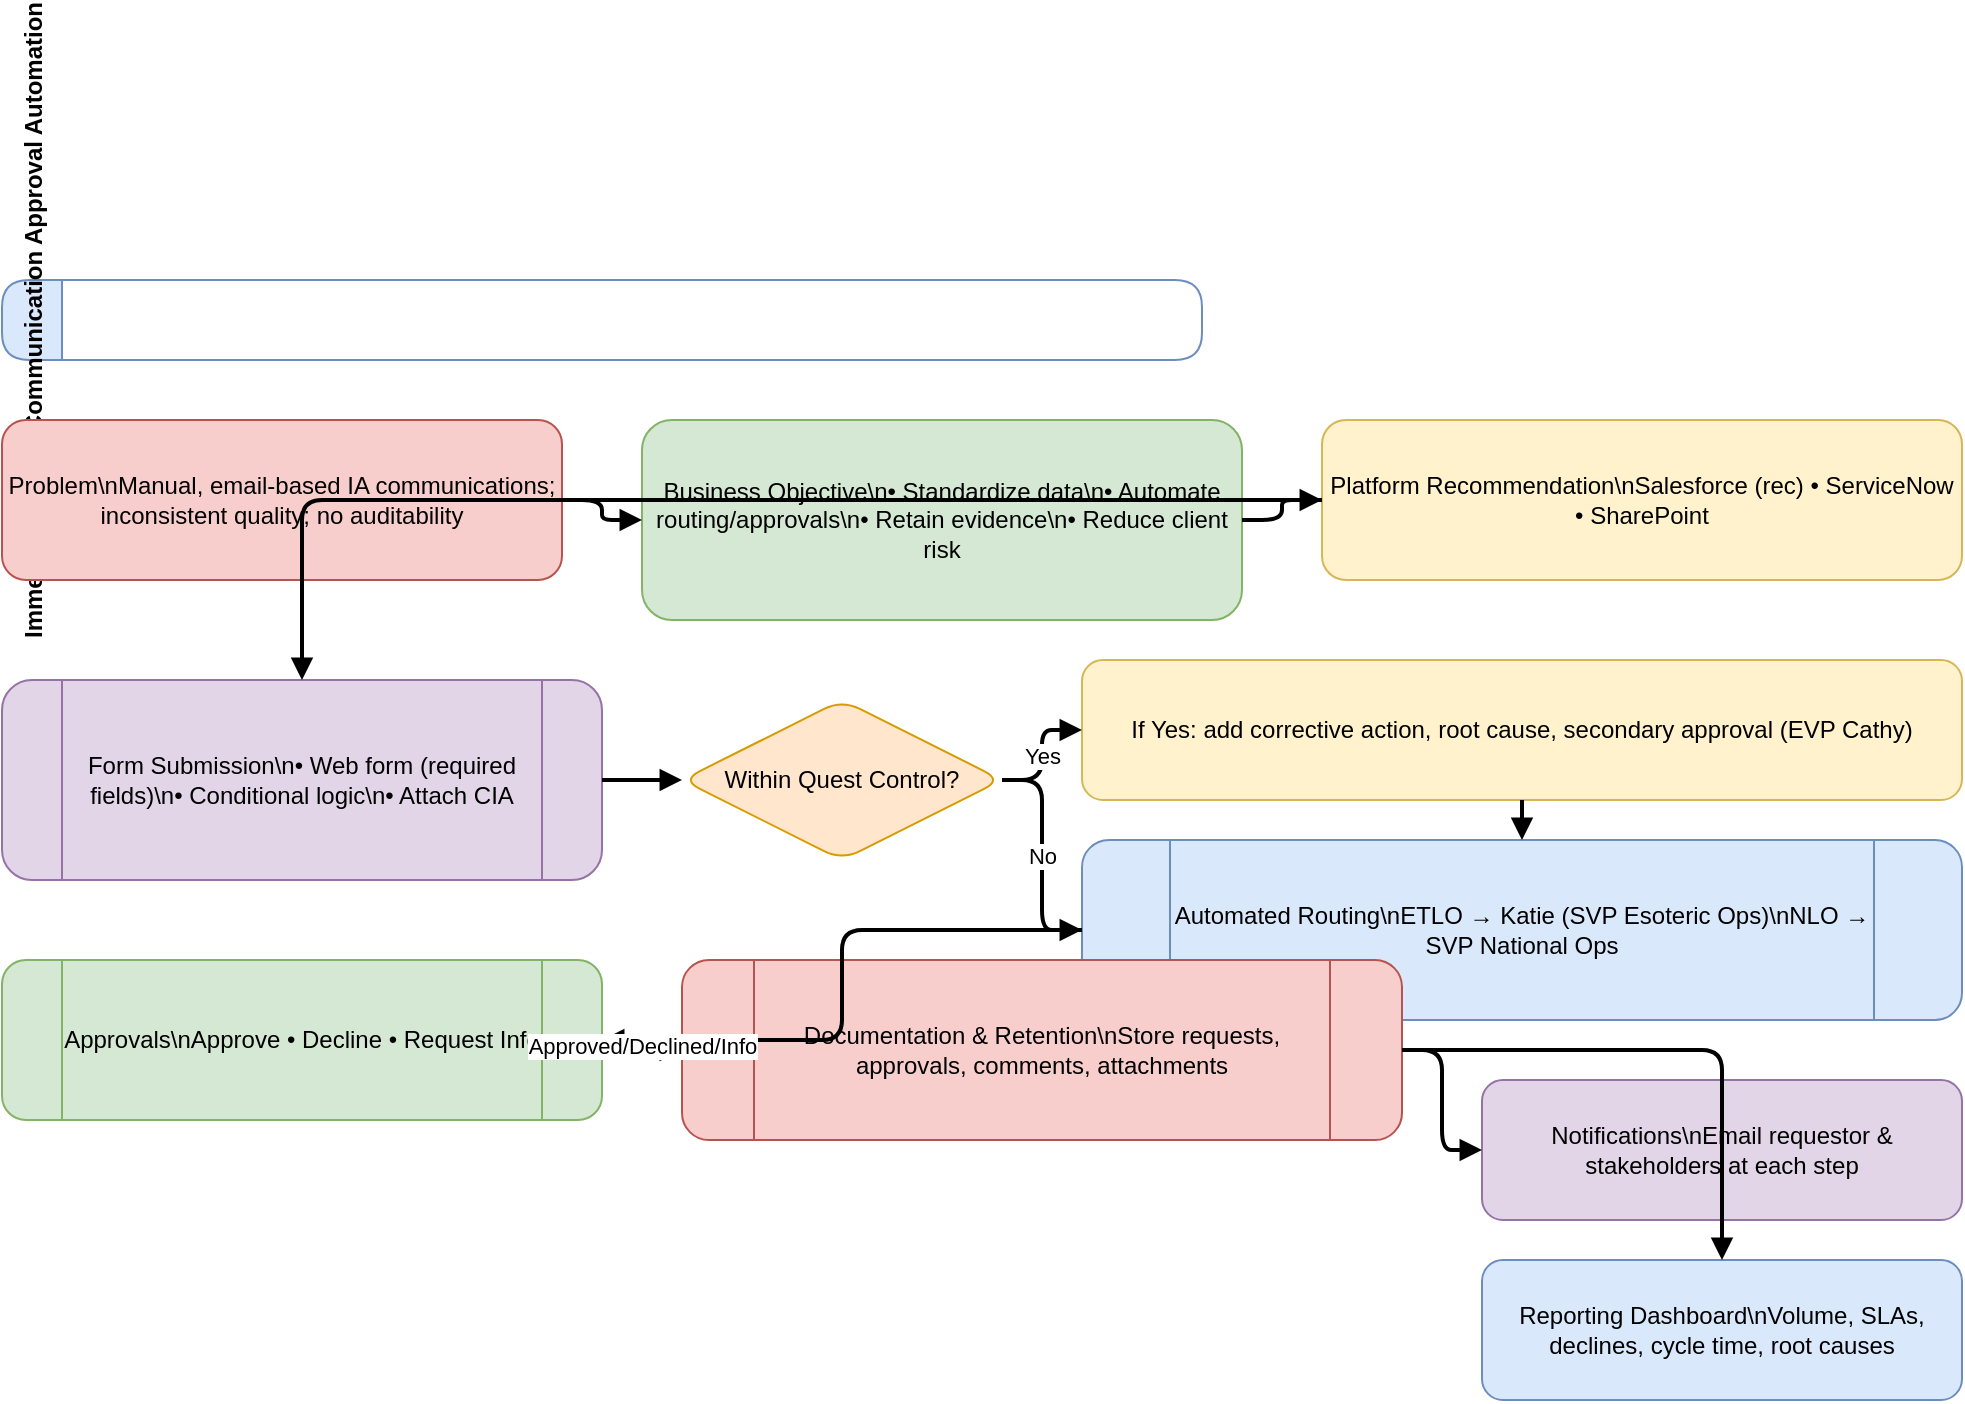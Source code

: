 <mxfile version="22.0.3" editor="draw.io">
  <diagram id="IaCommAuto" name="Immediate Action Flow">
    <mxGraphModel dx="1512" dy="868" grid="1" gridSize="10" guides="1" tooltips="1" connect="1" arrows="1" fold="1" page="1" pageScale="1" pageWidth="1920" pageHeight="1080" math="0" shadow="0">
      <root>
        <mxCell id="0"/>
<mxCell id="1" parent="0"/>
<mxCell value="Immediate Action Communication Approval Automation" id="11" style="shape=swimlane;rounded=1;horizontal=0;childLayout=stackLayout;startSize=30;fillColor=#dae8fc;strokeColor=#6c8ebf;fontStyle=1;align=center;" parent="1" vertex="1"><mxGeometry x="40" y="20" width="600" height="40" as="geometry"/></mxCell><mxCell value="Problem\nManual, email-based IA communications; inconsistent quality; no auditability" id="12" style="rounded=1;whiteSpace=wrap;html=1;fillColor=#f8cecc;strokeColor=#b85450;" parent="1" vertex="1"><mxGeometry x="40" y="90" width="280" height="80" as="geometry"/></mxCell><mxCell value="Business Objective\n• Standardize data\n• Automate routing/approvals\n• Retain evidence\n• Reduce client risk" id="13" style="rounded=1;whiteSpace=wrap;html=1;fillColor=#d5e8d4;strokeColor=#82b366;" parent="1" vertex="1"><mxGeometry x="360" y="90" width="300" height="100" as="geometry"/></mxCell><mxCell value="Platform Recommendation\nSalesforce (rec) • ServiceNow • SharePoint" id="14" style="rounded=1;whiteSpace=wrap;html=1;fillColor=#fff2cc;strokeColor=#d6b656;" parent="1" vertex="1"><mxGeometry x="700" y="90" width="320" height="80" as="geometry"/></mxCell><mxCell value="Form Submission\n• Web form (required fields)\n• Conditional logic\n• Attach CIA" id="15" style="shape=process;rounded=1;whiteSpace=wrap;html=1;fillColor=#e1d5e7;strokeColor=#9673a6;" parent="1" vertex="1"><mxGeometry x="40" y="220" width="300" height="100" as="geometry"/></mxCell><mxCell value="Within Quest Control?" id="16" style="rhombus;whiteSpace=wrap;html=1;rounded=1;fillColor=#ffe6cc;strokeColor=#d79b00;" parent="1" vertex="1"><mxGeometry x="380" y="230" width="160" height="80" as="geometry"/></mxCell><mxCell value="If Yes: add corrective action, root cause, secondary approval (EVP Cathy)" id="17" style="rounded=1;whiteSpace=wrap;html=1;fillColor=#fff2cc;strokeColor=#d6b656;" parent="1" vertex="1"><mxGeometry x="580" y="210" width="440" height="70" as="geometry"/></mxCell><mxCell value="Automated Routing\nETLO → Katie (SVP Esoteric Ops)\nNLO → SVP National Ops" id="18" style="shape=process;rounded=1;whiteSpace=wrap;html=1;fillColor=#dae8fc;strokeColor=#6c8ebf;" parent="1" vertex="1"><mxGeometry x="580" y="300" width="440" height="90" as="geometry"/></mxCell><mxCell value="Approvals\nApprove • Decline • Request Info" id="19" style="shape=process;rounded=1;whiteSpace=wrap;html=1;fillColor=#d5e8d4;strokeColor=#82b366;" parent="1" vertex="1"><mxGeometry x="40" y="360" width="300" height="80" as="geometry"/></mxCell><mxCell value="Documentation &amp; Retention\nStore requests, approvals, comments, attachments" id="20" style="shape=process;rounded=1;whiteSpace=wrap;html=1;fillColor=#f8cecc;strokeColor=#b85450;" parent="1" vertex="1"><mxGeometry x="380" y="360" width="360" height="90" as="geometry"/></mxCell><mxCell value="Notifications\nEmail requestor &amp; stakeholders at each step" id="21" style="rounded=1;whiteSpace=wrap;html=1;fillColor=#e1d5e7;strokeColor=#9673a6;" parent="1" vertex="1"><mxGeometry x="780" y="420" width="240" height="70" as="geometry"/></mxCell><mxCell value="Reporting Dashboard\nVolume, SLAs, declines, cycle time, root causes" id="22" style="rounded=1;whiteSpace=wrap;html=1;fillColor=#dae8fc;strokeColor=#6c8ebf;" parent="1" vertex="1"><mxGeometry x="780" y="510" width="240" height="70" as="geometry"/></mxCell>
        <mxCell id="23" value="" style="edgeStyle=orthogonalEdgeStyle;rounded=1;endArrow=block;html=1;strokeWidth=2;" edge="1" parent="1" source="12" target="13"><mxGeometry relative="1" as="geometry"/></mxCell><mxCell id="24" value="" style="edgeStyle=orthogonalEdgeStyle;rounded=1;endArrow=block;html=1;strokeWidth=2;" edge="1" parent="1" source="13" target="14"><mxGeometry relative="1" as="geometry"/></mxCell><mxCell id="25" value="" style="edgeStyle=orthogonalEdgeStyle;rounded=1;endArrow=block;html=1;strokeWidth=2;" edge="1" parent="1" source="14" target="15"><mxGeometry relative="1" as="geometry"/></mxCell><mxCell id="26" value="" style="edgeStyle=orthogonalEdgeStyle;rounded=1;endArrow=block;html=1;strokeWidth=2;" edge="1" parent="1" source="15" target="16"><mxGeometry relative="1" as="geometry"/></mxCell><mxCell id="27" value="Yes" style="edgeStyle=orthogonalEdgeStyle;rounded=1;endArrow=block;html=1;strokeWidth=2;" edge="1" parent="1" source="16" target="17"><mxGeometry relative="1" as="geometry"/></mxCell><mxCell id="28" value="" style="edgeStyle=orthogonalEdgeStyle;rounded=1;endArrow=block;html=1;strokeWidth=2;" edge="1" parent="1" source="17" target="18"><mxGeometry relative="1" as="geometry"/></mxCell><mxCell id="29" value="No" style="edgeStyle=orthogonalEdgeStyle;rounded=1;endArrow=block;html=1;strokeWidth=2;" edge="1" parent="1" source="16" target="18"><mxGeometry relative="1" as="geometry"/></mxCell><mxCell id="30" value="" style="edgeStyle=orthogonalEdgeStyle;rounded=1;endArrow=block;html=1;strokeWidth=2;" edge="1" parent="1" source="18" target="19"><mxGeometry relative="1" as="geometry"/></mxCell><mxCell id="31" value="Approved/Declined/Info" style="edgeStyle=orthogonalEdgeStyle;rounded=1;endArrow=block;html=1;strokeWidth=2;" edge="1" parent="1" source="19" target="20"><mxGeometry relative="1" as="geometry"/></mxCell><mxCell id="32" value="" style="edgeStyle=orthogonalEdgeStyle;rounded=1;endArrow=block;html=1;strokeWidth=2;" edge="1" parent="1" source="20" target="21"><mxGeometry relative="1" as="geometry"/></mxCell><mxCell id="33" value="" style="edgeStyle=orthogonalEdgeStyle;rounded=1;endArrow=block;html=1;strokeWidth=2;" edge="1" parent="1" source="20" target="22"><mxGeometry relative="1" as="geometry"/></mxCell>
      </root>
    </mxGraphModel>
  </diagram>
</mxfile>